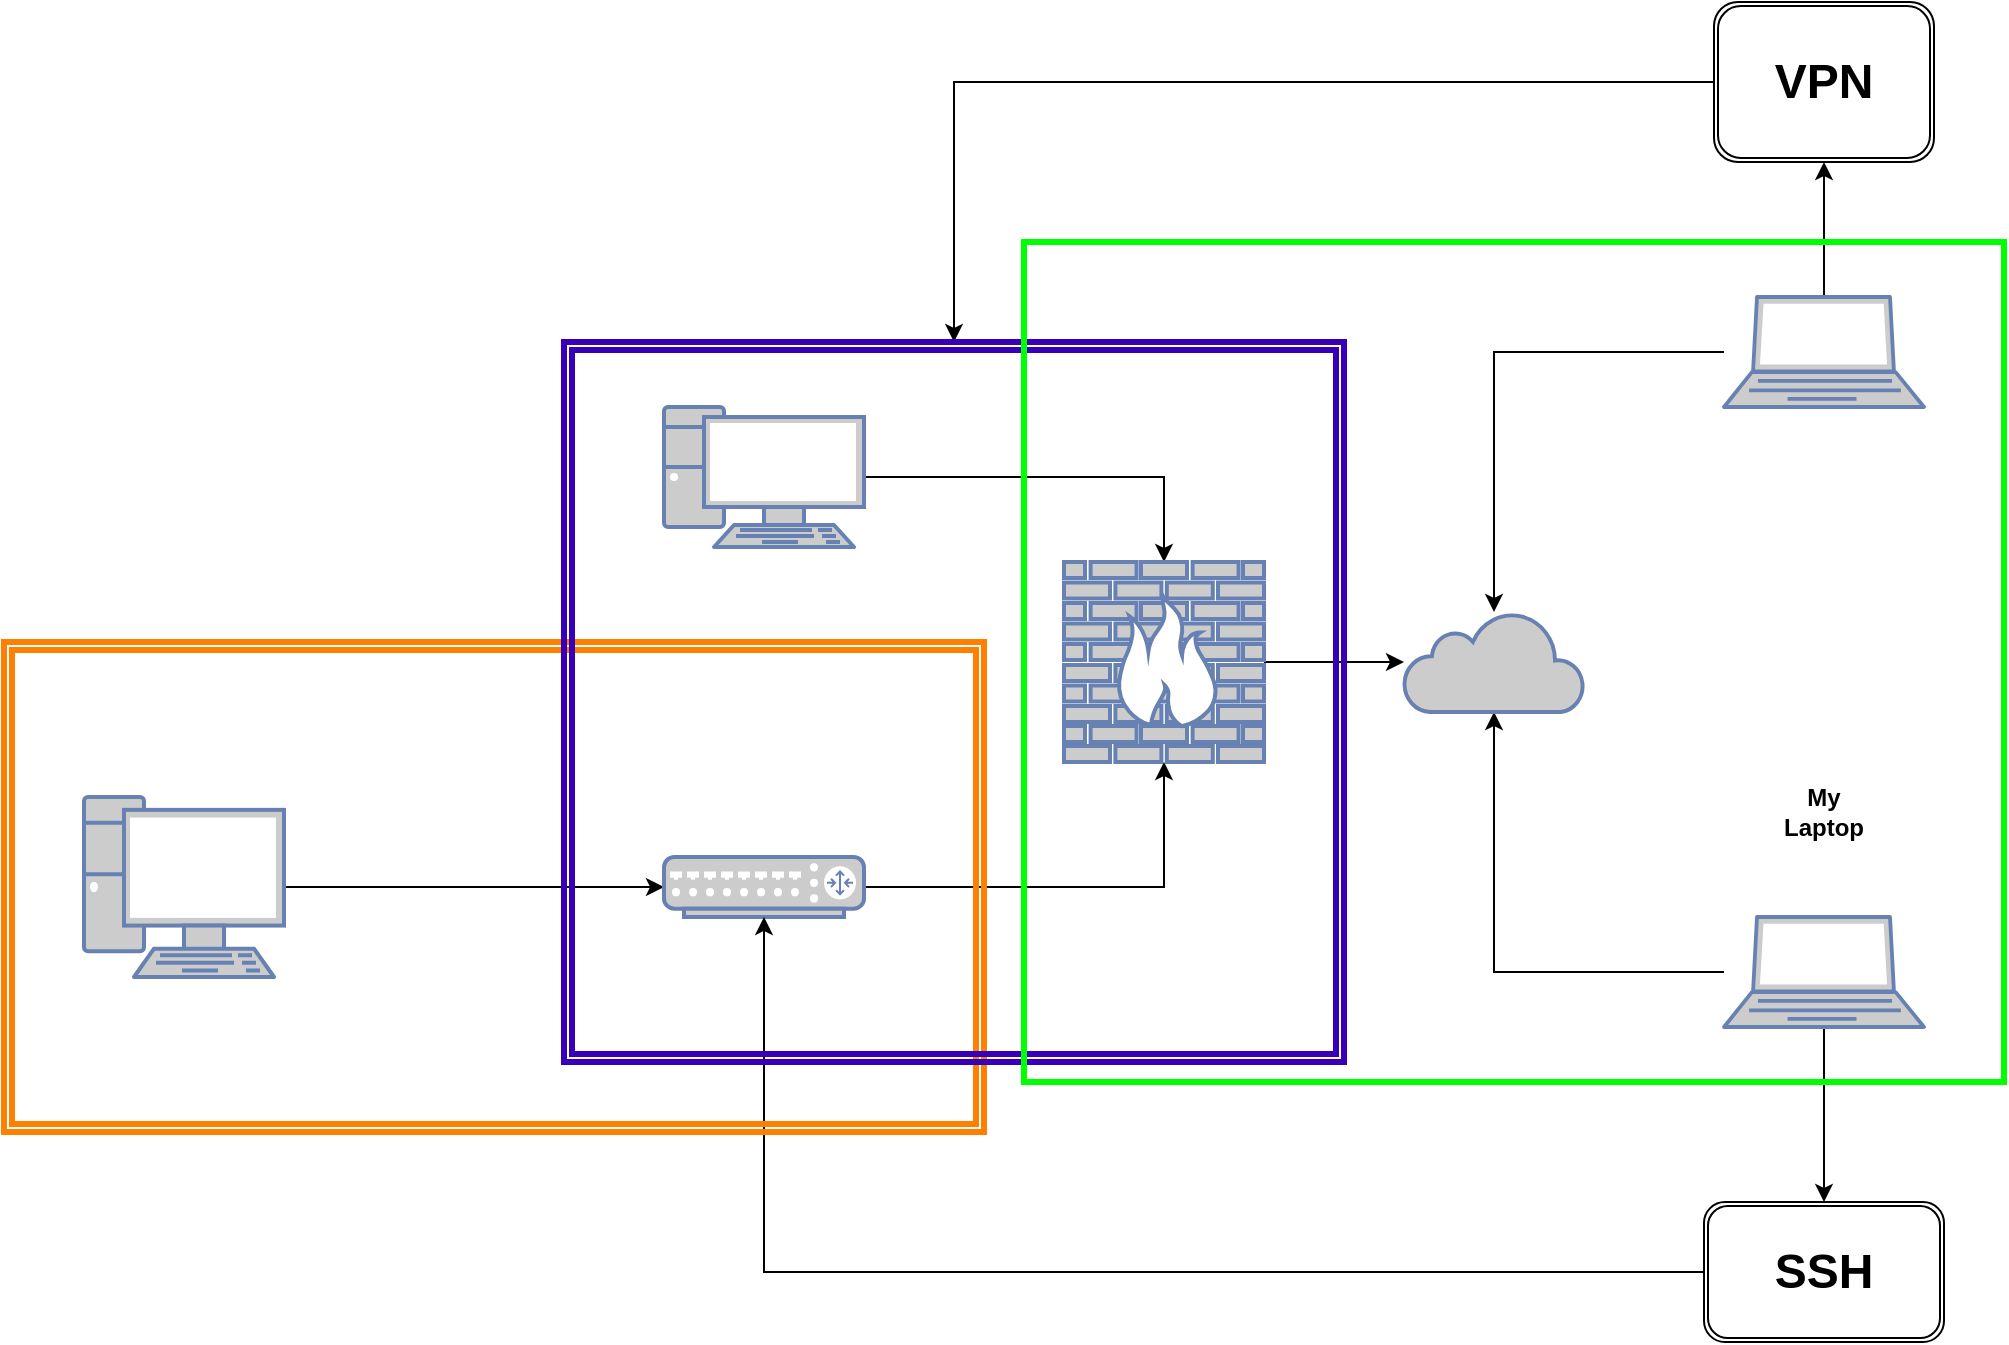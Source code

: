 <mxfile version="24.0.4" type="github">
  <diagram name="Page-1" id="bfe91b75-5d2c-26a0-9c1d-138518896778">
    <mxGraphModel dx="1050" dy="-280" grid="1" gridSize="10" guides="1" tooltips="1" connect="1" arrows="1" fold="1" page="1" pageScale="1" pageWidth="1100" pageHeight="850" background="none" math="0" shadow="0">
      <root>
        <mxCell id="0" />
        <mxCell id="1" parent="0" />
        <mxCell id="uLWC7wdK7wwpcq5XgtSV-15" style="edgeStyle=orthogonalEdgeStyle;rounded=0;orthogonalLoop=1;jettySize=auto;html=1;" parent="1" source="7c3789c024ecab99-61" target="uLWC7wdK7wwpcq5XgtSV-3" edge="1">
          <mxGeometry relative="1" as="geometry" />
        </mxCell>
        <mxCell id="7c3789c024ecab99-61" value="" style="fontColor=#0066CC;verticalAlign=top;verticalLabelPosition=bottom;labelPosition=center;align=center;html=1;fillColor=#CCCCCC;strokeColor=#6881B3;gradientColor=none;gradientDirection=north;strokeWidth=2;shape=mxgraph.networks.pc;rounded=0;shadow=0;comic=0;" parent="1" vertex="1">
          <mxGeometry x="410.0" y="1112.502" width="100" height="70" as="geometry" />
        </mxCell>
        <mxCell id="uLWC7wdK7wwpcq5XgtSV-9" style="edgeStyle=orthogonalEdgeStyle;rounded=0;orthogonalLoop=1;jettySize=auto;html=1;" parent="1" source="uLWC7wdK7wwpcq5XgtSV-2" target="uLWC7wdK7wwpcq5XgtSV-8" edge="1">
          <mxGeometry relative="1" as="geometry" />
        </mxCell>
        <mxCell id="uLWC7wdK7wwpcq5XgtSV-35" style="edgeStyle=orthogonalEdgeStyle;rounded=0;orthogonalLoop=1;jettySize=auto;html=1;" parent="1" source="uLWC7wdK7wwpcq5XgtSV-2" target="uLWC7wdK7wwpcq5XgtSV-29" edge="1">
          <mxGeometry relative="1" as="geometry" />
        </mxCell>
        <mxCell id="uLWC7wdK7wwpcq5XgtSV-2" value="" style="fontColor=#0066CC;verticalAlign=top;verticalLabelPosition=bottom;labelPosition=center;align=center;html=1;outlineConnect=0;fillColor=#CCCCCC;strokeColor=#6881B3;gradientColor=none;gradientDirection=north;strokeWidth=2;shape=mxgraph.networks.laptop;" parent="1" vertex="1">
          <mxGeometry x="940" y="1057.5" width="100" height="55" as="geometry" />
        </mxCell>
        <mxCell id="uLWC7wdK7wwpcq5XgtSV-17" value="" style="edgeStyle=orthogonalEdgeStyle;rounded=0;orthogonalLoop=1;jettySize=auto;html=1;" parent="1" source="uLWC7wdK7wwpcq5XgtSV-3" target="uLWC7wdK7wwpcq5XgtSV-8" edge="1">
          <mxGeometry relative="1" as="geometry" />
        </mxCell>
        <mxCell id="uLWC7wdK7wwpcq5XgtSV-3" value="" style="fontColor=#0066CC;verticalAlign=top;verticalLabelPosition=bottom;labelPosition=center;align=center;html=1;outlineConnect=0;fillColor=#CCCCCC;strokeColor=#6881B3;gradientColor=none;gradientDirection=north;strokeWidth=2;shape=mxgraph.networks.firewall;" parent="1" vertex="1">
          <mxGeometry x="610" y="1190" width="100" height="100" as="geometry" />
        </mxCell>
        <mxCell id="uLWC7wdK7wwpcq5XgtSV-20" style="edgeStyle=orthogonalEdgeStyle;rounded=0;orthogonalLoop=1;jettySize=auto;html=1;" parent="1" source="uLWC7wdK7wwpcq5XgtSV-4" target="uLWC7wdK7wwpcq5XgtSV-5" edge="1">
          <mxGeometry relative="1" as="geometry" />
        </mxCell>
        <mxCell id="uLWC7wdK7wwpcq5XgtSV-4" value="" style="fontColor=#0066CC;verticalAlign=top;verticalLabelPosition=bottom;labelPosition=center;align=center;html=1;outlineConnect=0;fillColor=#CCCCCC;strokeColor=#6881B3;gradientColor=none;gradientDirection=north;strokeWidth=2;shape=mxgraph.networks.pc;direction=east;" parent="1" vertex="1">
          <mxGeometry x="120" y="1307.5" width="100" height="90" as="geometry" />
        </mxCell>
        <mxCell id="uLWC7wdK7wwpcq5XgtSV-14" style="edgeStyle=orthogonalEdgeStyle;rounded=0;orthogonalLoop=1;jettySize=auto;html=1;" parent="1" source="uLWC7wdK7wwpcq5XgtSV-5" target="uLWC7wdK7wwpcq5XgtSV-3" edge="1">
          <mxGeometry relative="1" as="geometry" />
        </mxCell>
        <mxCell id="uLWC7wdK7wwpcq5XgtSV-5" value="" style="fontColor=#0066CC;verticalAlign=top;verticalLabelPosition=bottom;labelPosition=center;align=center;html=1;outlineConnect=0;fillColor=#CCCCCC;strokeColor=#6881B3;gradientColor=none;gradientDirection=north;strokeWidth=2;shape=mxgraph.networks.router;" parent="1" vertex="1">
          <mxGeometry x="410" y="1337.5" width="100" height="30" as="geometry" />
        </mxCell>
        <mxCell id="uLWC7wdK7wwpcq5XgtSV-10" style="edgeStyle=orthogonalEdgeStyle;rounded=0;orthogonalLoop=1;jettySize=auto;html=1;" parent="1" source="uLWC7wdK7wwpcq5XgtSV-7" target="uLWC7wdK7wwpcq5XgtSV-8" edge="1">
          <mxGeometry relative="1" as="geometry" />
        </mxCell>
        <mxCell id="uLWC7wdK7wwpcq5XgtSV-26" style="edgeStyle=orthogonalEdgeStyle;rounded=0;orthogonalLoop=1;jettySize=auto;html=1;" parent="1" source="uLWC7wdK7wwpcq5XgtSV-7" target="uLWC7wdK7wwpcq5XgtSV-21" edge="1">
          <mxGeometry relative="1" as="geometry" />
        </mxCell>
        <mxCell id="uLWC7wdK7wwpcq5XgtSV-7" value="" style="fontColor=#0066CC;verticalAlign=top;verticalLabelPosition=bottom;labelPosition=center;align=center;html=1;outlineConnect=0;fillColor=#CCCCCC;strokeColor=#6881B3;gradientColor=none;gradientDirection=north;strokeWidth=2;shape=mxgraph.networks.laptop;" parent="1" vertex="1">
          <mxGeometry x="940" y="1367.5" width="100" height="55" as="geometry" />
        </mxCell>
        <mxCell id="uLWC7wdK7wwpcq5XgtSV-8" value="" style="html=1;outlineConnect=0;fillColor=#CCCCCC;strokeColor=#6881B3;gradientColor=none;gradientDirection=north;strokeWidth=2;shape=mxgraph.networks.cloud;fontColor=#ffffff;" parent="1" vertex="1">
          <mxGeometry x="780" y="1215" width="90" height="50" as="geometry" />
        </mxCell>
        <mxCell id="uLWC7wdK7wwpcq5XgtSV-27" style="edgeStyle=orthogonalEdgeStyle;rounded=0;orthogonalLoop=1;jettySize=auto;html=1;exitX=0;exitY=0.5;exitDx=0;exitDy=0;" parent="1" source="uLWC7wdK7wwpcq5XgtSV-21" target="uLWC7wdK7wwpcq5XgtSV-5" edge="1">
          <mxGeometry relative="1" as="geometry" />
        </mxCell>
        <mxCell id="uLWC7wdK7wwpcq5XgtSV-21" value="&lt;h1&gt;SSH&lt;/h1&gt;" style="shape=ext;double=1;rounded=1;whiteSpace=wrap;html=1;" parent="1" vertex="1">
          <mxGeometry x="930" y="1510" width="120" height="70" as="geometry" />
        </mxCell>
        <mxCell id="uLWC7wdK7wwpcq5XgtSV-34" style="edgeStyle=orthogonalEdgeStyle;rounded=0;orthogonalLoop=1;jettySize=auto;html=1;" parent="1" source="uLWC7wdK7wwpcq5XgtSV-29" target="uLWC7wdK7wwpcq5XgtSV-33" edge="1">
          <mxGeometry relative="1" as="geometry" />
        </mxCell>
        <mxCell id="uLWC7wdK7wwpcq5XgtSV-29" value="&lt;h1&gt;VPN&lt;/h1&gt;" style="shape=ext;double=1;rounded=1;whiteSpace=wrap;html=1;" parent="1" vertex="1">
          <mxGeometry x="935" y="910" width="110" height="80" as="geometry" />
        </mxCell>
        <mxCell id="uLWC7wdK7wwpcq5XgtSV-32" value="" style="shape=ext;double=1;rounded=0;whiteSpace=wrap;html=1;fillColor=none;strokeColor=#FF8000;strokeWidth=3;" parent="1" vertex="1">
          <mxGeometry x="80" y="1230" width="490" height="245" as="geometry" />
        </mxCell>
        <mxCell id="uLWC7wdK7wwpcq5XgtSV-33" value="" style="shape=ext;double=1;rounded=0;whiteSpace=wrap;html=1;fillColor=none;strokeColor=#3700B8;strokeWidth=3;" parent="1" vertex="1">
          <mxGeometry x="360" y="1080" width="390" height="360" as="geometry" />
        </mxCell>
        <mxCell id="lElvdPPClOJ8bQgfkrCE-1" value="" style="rounded=0;whiteSpace=wrap;html=1;fillColor=none;strokeColor=#00FF00;strokeWidth=3;" parent="1" vertex="1">
          <mxGeometry x="590" y="1030" width="490" height="420" as="geometry" />
        </mxCell>
        <mxCell id="NdHpTrMuae8Z-KV8Prhb-1" value="My Laptop" style="text;html=1;align=center;verticalAlign=middle;whiteSpace=wrap;rounded=0;fontStyle=1" vertex="1" parent="1">
          <mxGeometry x="960" y="1300" width="60" height="30" as="geometry" />
        </mxCell>
      </root>
    </mxGraphModel>
  </diagram>
</mxfile>
